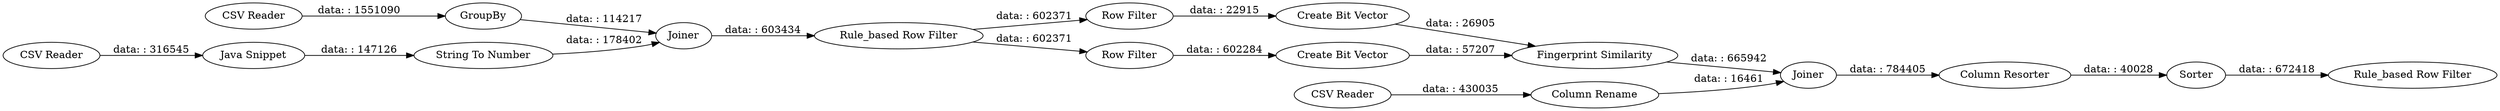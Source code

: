 digraph {
	"-4041400986708269424_110" [label="Column Rename"]
	"-4041400986708269424_82" [label="Create Bit Vector"]
	"-4041400986708269424_106" [label=Joiner]
	"-4041400986708269424_112" [label="Row Filter"]
	"-4041400986708269424_71" [label=Joiner]
	"-4041400986708269424_108" [label=Sorter]
	"-4041400986708269424_104" [label=GroupBy]
	"-4041400986708269424_103" [label="Java Snippet"]
	"-4041400986708269424_116" [label="String To Number"]
	"-4041400986708269424_81" [label="Fingerprint Similarity"]
	"-4041400986708269424_96" [label="CSV Reader"]
	"-4041400986708269424_69" [label="CSV Reader"]
	"-4041400986708269424_114" [label="Rule_based Row Filter"]
	"-4041400986708269424_109" [label="Rule_based Row Filter"]
	"-4041400986708269424_100" [label="Create Bit Vector"]
	"-4041400986708269424_94" [label="Column Resorter"]
	"-4041400986708269424_117" [label="CSV Reader"]
	"-4041400986708269424_101" [label="Row Filter"]
	"-4041400986708269424_81" -> "-4041400986708269424_106" [label="data: : 665942"]
	"-4041400986708269424_100" -> "-4041400986708269424_81" [label="data: : 57207"]
	"-4041400986708269424_109" -> "-4041400986708269424_112" [label="data: : 602371"]
	"-4041400986708269424_112" -> "-4041400986708269424_82" [label="data: : 22915"]
	"-4041400986708269424_110" -> "-4041400986708269424_106" [label="data: : 16461"]
	"-4041400986708269424_117" -> "-4041400986708269424_110" [label="data: : 430035"]
	"-4041400986708269424_71" -> "-4041400986708269424_109" [label="data: : 603434"]
	"-4041400986708269424_69" -> "-4041400986708269424_104" [label="data: : 1551090"]
	"-4041400986708269424_96" -> "-4041400986708269424_103" [label="data: : 316545"]
	"-4041400986708269424_103" -> "-4041400986708269424_116" [label="data: : 147126"]
	"-4041400986708269424_106" -> "-4041400986708269424_94" [label="data: : 784405"]
	"-4041400986708269424_108" -> "-4041400986708269424_114" [label="data: : 672418"]
	"-4041400986708269424_94" -> "-4041400986708269424_108" [label="data: : 40028"]
	"-4041400986708269424_101" -> "-4041400986708269424_100" [label="data: : 602284"]
	"-4041400986708269424_104" -> "-4041400986708269424_71" [label="data: : 114217"]
	"-4041400986708269424_116" -> "-4041400986708269424_71" [label="data: : 178402"]
	"-4041400986708269424_82" -> "-4041400986708269424_81" [label="data: : 26905"]
	"-4041400986708269424_109" -> "-4041400986708269424_101" [label="data: : 602371"]
	rankdir=LR
}
